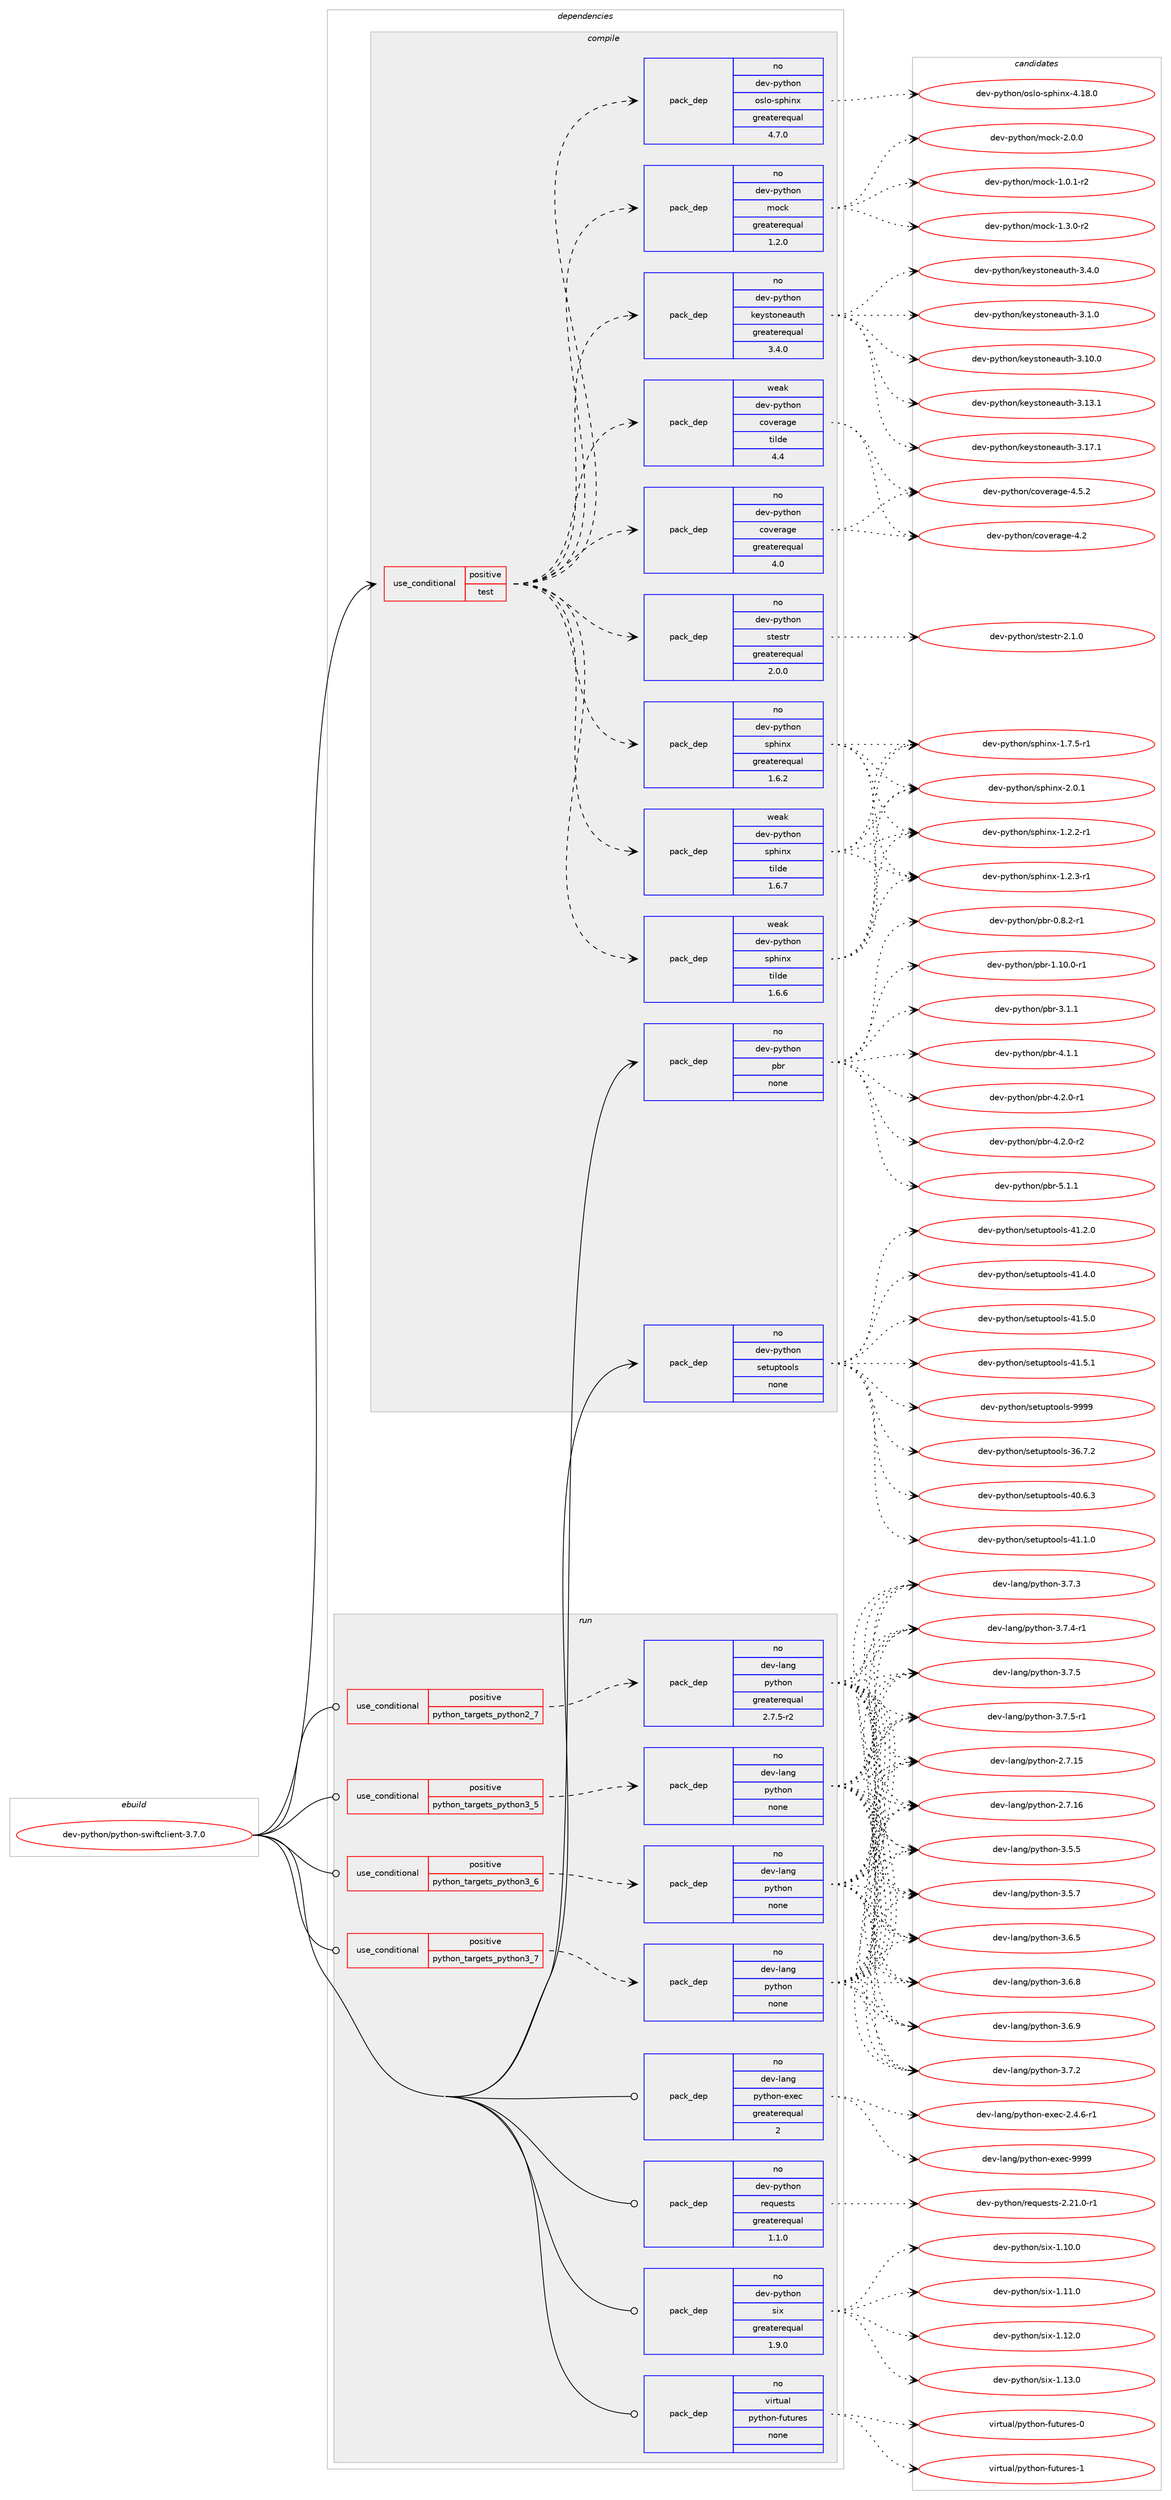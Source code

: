 digraph prolog {

# *************
# Graph options
# *************

newrank=true;
concentrate=true;
compound=true;
graph [rankdir=LR,fontname=Helvetica,fontsize=10,ranksep=1.5];#, ranksep=2.5, nodesep=0.2];
edge  [arrowhead=vee];
node  [fontname=Helvetica,fontsize=10];

# **********
# The ebuild
# **********

subgraph cluster_leftcol {
color=gray;
rank=same;
label=<<i>ebuild</i>>;
id [label="dev-python/python-swiftclient-3.7.0", color=red, width=4, href="../dev-python/python-swiftclient-3.7.0.svg"];
}

# ****************
# The dependencies
# ****************

subgraph cluster_midcol {
color=gray;
label=<<i>dependencies</i>>;
subgraph cluster_compile {
fillcolor="#eeeeee";
style=filled;
label=<<i>compile</i>>;
subgraph cond147924 {
dependency632945 [label=<<TABLE BORDER="0" CELLBORDER="1" CELLSPACING="0" CELLPADDING="4"><TR><TD ROWSPAN="3" CELLPADDING="10">use_conditional</TD></TR><TR><TD>positive</TD></TR><TR><TD>test</TD></TR></TABLE>>, shape=none, color=red];
subgraph pack473148 {
dependency632946 [label=<<TABLE BORDER="0" CELLBORDER="1" CELLSPACING="0" CELLPADDING="4" WIDTH="220"><TR><TD ROWSPAN="6" CELLPADDING="30">pack_dep</TD></TR><TR><TD WIDTH="110">no</TD></TR><TR><TD>dev-python</TD></TR><TR><TD>coverage</TD></TR><TR><TD>greaterequal</TD></TR><TR><TD>4.0</TD></TR></TABLE>>, shape=none, color=blue];
}
dependency632945:e -> dependency632946:w [weight=20,style="dashed",arrowhead="vee"];
subgraph pack473149 {
dependency632947 [label=<<TABLE BORDER="0" CELLBORDER="1" CELLSPACING="0" CELLPADDING="4" WIDTH="220"><TR><TD ROWSPAN="6" CELLPADDING="30">pack_dep</TD></TR><TR><TD WIDTH="110">weak</TD></TR><TR><TD>dev-python</TD></TR><TR><TD>coverage</TD></TR><TR><TD>tilde</TD></TR><TR><TD>4.4</TD></TR></TABLE>>, shape=none, color=blue];
}
dependency632945:e -> dependency632947:w [weight=20,style="dashed",arrowhead="vee"];
subgraph pack473150 {
dependency632948 [label=<<TABLE BORDER="0" CELLBORDER="1" CELLSPACING="0" CELLPADDING="4" WIDTH="220"><TR><TD ROWSPAN="6" CELLPADDING="30">pack_dep</TD></TR><TR><TD WIDTH="110">no</TD></TR><TR><TD>dev-python</TD></TR><TR><TD>keystoneauth</TD></TR><TR><TD>greaterequal</TD></TR><TR><TD>3.4.0</TD></TR></TABLE>>, shape=none, color=blue];
}
dependency632945:e -> dependency632948:w [weight=20,style="dashed",arrowhead="vee"];
subgraph pack473151 {
dependency632949 [label=<<TABLE BORDER="0" CELLBORDER="1" CELLSPACING="0" CELLPADDING="4" WIDTH="220"><TR><TD ROWSPAN="6" CELLPADDING="30">pack_dep</TD></TR><TR><TD WIDTH="110">no</TD></TR><TR><TD>dev-python</TD></TR><TR><TD>mock</TD></TR><TR><TD>greaterequal</TD></TR><TR><TD>1.2.0</TD></TR></TABLE>>, shape=none, color=blue];
}
dependency632945:e -> dependency632949:w [weight=20,style="dashed",arrowhead="vee"];
subgraph pack473152 {
dependency632950 [label=<<TABLE BORDER="0" CELLBORDER="1" CELLSPACING="0" CELLPADDING="4" WIDTH="220"><TR><TD ROWSPAN="6" CELLPADDING="30">pack_dep</TD></TR><TR><TD WIDTH="110">no</TD></TR><TR><TD>dev-python</TD></TR><TR><TD>oslo-sphinx</TD></TR><TR><TD>greaterequal</TD></TR><TR><TD>4.7.0</TD></TR></TABLE>>, shape=none, color=blue];
}
dependency632945:e -> dependency632950:w [weight=20,style="dashed",arrowhead="vee"];
subgraph pack473153 {
dependency632951 [label=<<TABLE BORDER="0" CELLBORDER="1" CELLSPACING="0" CELLPADDING="4" WIDTH="220"><TR><TD ROWSPAN="6" CELLPADDING="30">pack_dep</TD></TR><TR><TD WIDTH="110">no</TD></TR><TR><TD>dev-python</TD></TR><TR><TD>sphinx</TD></TR><TR><TD>greaterequal</TD></TR><TR><TD>1.6.2</TD></TR></TABLE>>, shape=none, color=blue];
}
dependency632945:e -> dependency632951:w [weight=20,style="dashed",arrowhead="vee"];
subgraph pack473154 {
dependency632952 [label=<<TABLE BORDER="0" CELLBORDER="1" CELLSPACING="0" CELLPADDING="4" WIDTH="220"><TR><TD ROWSPAN="6" CELLPADDING="30">pack_dep</TD></TR><TR><TD WIDTH="110">weak</TD></TR><TR><TD>dev-python</TD></TR><TR><TD>sphinx</TD></TR><TR><TD>tilde</TD></TR><TR><TD>1.6.6</TD></TR></TABLE>>, shape=none, color=blue];
}
dependency632945:e -> dependency632952:w [weight=20,style="dashed",arrowhead="vee"];
subgraph pack473155 {
dependency632953 [label=<<TABLE BORDER="0" CELLBORDER="1" CELLSPACING="0" CELLPADDING="4" WIDTH="220"><TR><TD ROWSPAN="6" CELLPADDING="30">pack_dep</TD></TR><TR><TD WIDTH="110">weak</TD></TR><TR><TD>dev-python</TD></TR><TR><TD>sphinx</TD></TR><TR><TD>tilde</TD></TR><TR><TD>1.6.7</TD></TR></TABLE>>, shape=none, color=blue];
}
dependency632945:e -> dependency632953:w [weight=20,style="dashed",arrowhead="vee"];
subgraph pack473156 {
dependency632954 [label=<<TABLE BORDER="0" CELLBORDER="1" CELLSPACING="0" CELLPADDING="4" WIDTH="220"><TR><TD ROWSPAN="6" CELLPADDING="30">pack_dep</TD></TR><TR><TD WIDTH="110">no</TD></TR><TR><TD>dev-python</TD></TR><TR><TD>stestr</TD></TR><TR><TD>greaterequal</TD></TR><TR><TD>2.0.0</TD></TR></TABLE>>, shape=none, color=blue];
}
dependency632945:e -> dependency632954:w [weight=20,style="dashed",arrowhead="vee"];
}
id:e -> dependency632945:w [weight=20,style="solid",arrowhead="vee"];
subgraph pack473157 {
dependency632955 [label=<<TABLE BORDER="0" CELLBORDER="1" CELLSPACING="0" CELLPADDING="4" WIDTH="220"><TR><TD ROWSPAN="6" CELLPADDING="30">pack_dep</TD></TR><TR><TD WIDTH="110">no</TD></TR><TR><TD>dev-python</TD></TR><TR><TD>pbr</TD></TR><TR><TD>none</TD></TR><TR><TD></TD></TR></TABLE>>, shape=none, color=blue];
}
id:e -> dependency632955:w [weight=20,style="solid",arrowhead="vee"];
subgraph pack473158 {
dependency632956 [label=<<TABLE BORDER="0" CELLBORDER="1" CELLSPACING="0" CELLPADDING="4" WIDTH="220"><TR><TD ROWSPAN="6" CELLPADDING="30">pack_dep</TD></TR><TR><TD WIDTH="110">no</TD></TR><TR><TD>dev-python</TD></TR><TR><TD>setuptools</TD></TR><TR><TD>none</TD></TR><TR><TD></TD></TR></TABLE>>, shape=none, color=blue];
}
id:e -> dependency632956:w [weight=20,style="solid",arrowhead="vee"];
}
subgraph cluster_compileandrun {
fillcolor="#eeeeee";
style=filled;
label=<<i>compile and run</i>>;
}
subgraph cluster_run {
fillcolor="#eeeeee";
style=filled;
label=<<i>run</i>>;
subgraph cond147925 {
dependency632957 [label=<<TABLE BORDER="0" CELLBORDER="1" CELLSPACING="0" CELLPADDING="4"><TR><TD ROWSPAN="3" CELLPADDING="10">use_conditional</TD></TR><TR><TD>positive</TD></TR><TR><TD>python_targets_python2_7</TD></TR></TABLE>>, shape=none, color=red];
subgraph pack473159 {
dependency632958 [label=<<TABLE BORDER="0" CELLBORDER="1" CELLSPACING="0" CELLPADDING="4" WIDTH="220"><TR><TD ROWSPAN="6" CELLPADDING="30">pack_dep</TD></TR><TR><TD WIDTH="110">no</TD></TR><TR><TD>dev-lang</TD></TR><TR><TD>python</TD></TR><TR><TD>greaterequal</TD></TR><TR><TD>2.7.5-r2</TD></TR></TABLE>>, shape=none, color=blue];
}
dependency632957:e -> dependency632958:w [weight=20,style="dashed",arrowhead="vee"];
}
id:e -> dependency632957:w [weight=20,style="solid",arrowhead="odot"];
subgraph cond147926 {
dependency632959 [label=<<TABLE BORDER="0" CELLBORDER="1" CELLSPACING="0" CELLPADDING="4"><TR><TD ROWSPAN="3" CELLPADDING="10">use_conditional</TD></TR><TR><TD>positive</TD></TR><TR><TD>python_targets_python3_5</TD></TR></TABLE>>, shape=none, color=red];
subgraph pack473160 {
dependency632960 [label=<<TABLE BORDER="0" CELLBORDER="1" CELLSPACING="0" CELLPADDING="4" WIDTH="220"><TR><TD ROWSPAN="6" CELLPADDING="30">pack_dep</TD></TR><TR><TD WIDTH="110">no</TD></TR><TR><TD>dev-lang</TD></TR><TR><TD>python</TD></TR><TR><TD>none</TD></TR><TR><TD></TD></TR></TABLE>>, shape=none, color=blue];
}
dependency632959:e -> dependency632960:w [weight=20,style="dashed",arrowhead="vee"];
}
id:e -> dependency632959:w [weight=20,style="solid",arrowhead="odot"];
subgraph cond147927 {
dependency632961 [label=<<TABLE BORDER="0" CELLBORDER="1" CELLSPACING="0" CELLPADDING="4"><TR><TD ROWSPAN="3" CELLPADDING="10">use_conditional</TD></TR><TR><TD>positive</TD></TR><TR><TD>python_targets_python3_6</TD></TR></TABLE>>, shape=none, color=red];
subgraph pack473161 {
dependency632962 [label=<<TABLE BORDER="0" CELLBORDER="1" CELLSPACING="0" CELLPADDING="4" WIDTH="220"><TR><TD ROWSPAN="6" CELLPADDING="30">pack_dep</TD></TR><TR><TD WIDTH="110">no</TD></TR><TR><TD>dev-lang</TD></TR><TR><TD>python</TD></TR><TR><TD>none</TD></TR><TR><TD></TD></TR></TABLE>>, shape=none, color=blue];
}
dependency632961:e -> dependency632962:w [weight=20,style="dashed",arrowhead="vee"];
}
id:e -> dependency632961:w [weight=20,style="solid",arrowhead="odot"];
subgraph cond147928 {
dependency632963 [label=<<TABLE BORDER="0" CELLBORDER="1" CELLSPACING="0" CELLPADDING="4"><TR><TD ROWSPAN="3" CELLPADDING="10">use_conditional</TD></TR><TR><TD>positive</TD></TR><TR><TD>python_targets_python3_7</TD></TR></TABLE>>, shape=none, color=red];
subgraph pack473162 {
dependency632964 [label=<<TABLE BORDER="0" CELLBORDER="1" CELLSPACING="0" CELLPADDING="4" WIDTH="220"><TR><TD ROWSPAN="6" CELLPADDING="30">pack_dep</TD></TR><TR><TD WIDTH="110">no</TD></TR><TR><TD>dev-lang</TD></TR><TR><TD>python</TD></TR><TR><TD>none</TD></TR><TR><TD></TD></TR></TABLE>>, shape=none, color=blue];
}
dependency632963:e -> dependency632964:w [weight=20,style="dashed",arrowhead="vee"];
}
id:e -> dependency632963:w [weight=20,style="solid",arrowhead="odot"];
subgraph pack473163 {
dependency632965 [label=<<TABLE BORDER="0" CELLBORDER="1" CELLSPACING="0" CELLPADDING="4" WIDTH="220"><TR><TD ROWSPAN="6" CELLPADDING="30">pack_dep</TD></TR><TR><TD WIDTH="110">no</TD></TR><TR><TD>dev-lang</TD></TR><TR><TD>python-exec</TD></TR><TR><TD>greaterequal</TD></TR><TR><TD>2</TD></TR></TABLE>>, shape=none, color=blue];
}
id:e -> dependency632965:w [weight=20,style="solid",arrowhead="odot"];
subgraph pack473164 {
dependency632966 [label=<<TABLE BORDER="0" CELLBORDER="1" CELLSPACING="0" CELLPADDING="4" WIDTH="220"><TR><TD ROWSPAN="6" CELLPADDING="30">pack_dep</TD></TR><TR><TD WIDTH="110">no</TD></TR><TR><TD>dev-python</TD></TR><TR><TD>requests</TD></TR><TR><TD>greaterequal</TD></TR><TR><TD>1.1.0</TD></TR></TABLE>>, shape=none, color=blue];
}
id:e -> dependency632966:w [weight=20,style="solid",arrowhead="odot"];
subgraph pack473165 {
dependency632967 [label=<<TABLE BORDER="0" CELLBORDER="1" CELLSPACING="0" CELLPADDING="4" WIDTH="220"><TR><TD ROWSPAN="6" CELLPADDING="30">pack_dep</TD></TR><TR><TD WIDTH="110">no</TD></TR><TR><TD>dev-python</TD></TR><TR><TD>six</TD></TR><TR><TD>greaterequal</TD></TR><TR><TD>1.9.0</TD></TR></TABLE>>, shape=none, color=blue];
}
id:e -> dependency632967:w [weight=20,style="solid",arrowhead="odot"];
subgraph pack473166 {
dependency632968 [label=<<TABLE BORDER="0" CELLBORDER="1" CELLSPACING="0" CELLPADDING="4" WIDTH="220"><TR><TD ROWSPAN="6" CELLPADDING="30">pack_dep</TD></TR><TR><TD WIDTH="110">no</TD></TR><TR><TD>virtual</TD></TR><TR><TD>python-futures</TD></TR><TR><TD>none</TD></TR><TR><TD></TD></TR></TABLE>>, shape=none, color=blue];
}
id:e -> dependency632968:w [weight=20,style="solid",arrowhead="odot"];
}
}

# **************
# The candidates
# **************

subgraph cluster_choices {
rank=same;
color=gray;
label=<<i>candidates</i>>;

subgraph choice473148 {
color=black;
nodesep=1;
choice1001011184511212111610411111047991111181011149710310145524650 [label="dev-python/coverage-4.2", color=red, width=4,href="../dev-python/coverage-4.2.svg"];
choice10010111845112121116104111110479911111810111497103101455246534650 [label="dev-python/coverage-4.5.2", color=red, width=4,href="../dev-python/coverage-4.5.2.svg"];
dependency632946:e -> choice1001011184511212111610411111047991111181011149710310145524650:w [style=dotted,weight="100"];
dependency632946:e -> choice10010111845112121116104111110479911111810111497103101455246534650:w [style=dotted,weight="100"];
}
subgraph choice473149 {
color=black;
nodesep=1;
choice1001011184511212111610411111047991111181011149710310145524650 [label="dev-python/coverage-4.2", color=red, width=4,href="../dev-python/coverage-4.2.svg"];
choice10010111845112121116104111110479911111810111497103101455246534650 [label="dev-python/coverage-4.5.2", color=red, width=4,href="../dev-python/coverage-4.5.2.svg"];
dependency632947:e -> choice1001011184511212111610411111047991111181011149710310145524650:w [style=dotted,weight="100"];
dependency632947:e -> choice10010111845112121116104111110479911111810111497103101455246534650:w [style=dotted,weight="100"];
}
subgraph choice473150 {
color=black;
nodesep=1;
choice100101118451121211161041111104710710112111511611111010197117116104455146494648 [label="dev-python/keystoneauth-3.1.0", color=red, width=4,href="../dev-python/keystoneauth-3.1.0.svg"];
choice10010111845112121116104111110471071011211151161111101019711711610445514649484648 [label="dev-python/keystoneauth-3.10.0", color=red, width=4,href="../dev-python/keystoneauth-3.10.0.svg"];
choice10010111845112121116104111110471071011211151161111101019711711610445514649514649 [label="dev-python/keystoneauth-3.13.1", color=red, width=4,href="../dev-python/keystoneauth-3.13.1.svg"];
choice10010111845112121116104111110471071011211151161111101019711711610445514649554649 [label="dev-python/keystoneauth-3.17.1", color=red, width=4,href="../dev-python/keystoneauth-3.17.1.svg"];
choice100101118451121211161041111104710710112111511611111010197117116104455146524648 [label="dev-python/keystoneauth-3.4.0", color=red, width=4,href="../dev-python/keystoneauth-3.4.0.svg"];
dependency632948:e -> choice100101118451121211161041111104710710112111511611111010197117116104455146494648:w [style=dotted,weight="100"];
dependency632948:e -> choice10010111845112121116104111110471071011211151161111101019711711610445514649484648:w [style=dotted,weight="100"];
dependency632948:e -> choice10010111845112121116104111110471071011211151161111101019711711610445514649514649:w [style=dotted,weight="100"];
dependency632948:e -> choice10010111845112121116104111110471071011211151161111101019711711610445514649554649:w [style=dotted,weight="100"];
dependency632948:e -> choice100101118451121211161041111104710710112111511611111010197117116104455146524648:w [style=dotted,weight="100"];
}
subgraph choice473151 {
color=black;
nodesep=1;
choice1001011184511212111610411111047109111991074549464846494511450 [label="dev-python/mock-1.0.1-r2", color=red, width=4,href="../dev-python/mock-1.0.1-r2.svg"];
choice1001011184511212111610411111047109111991074549465146484511450 [label="dev-python/mock-1.3.0-r2", color=red, width=4,href="../dev-python/mock-1.3.0-r2.svg"];
choice100101118451121211161041111104710911199107455046484648 [label="dev-python/mock-2.0.0", color=red, width=4,href="../dev-python/mock-2.0.0.svg"];
dependency632949:e -> choice1001011184511212111610411111047109111991074549464846494511450:w [style=dotted,weight="100"];
dependency632949:e -> choice1001011184511212111610411111047109111991074549465146484511450:w [style=dotted,weight="100"];
dependency632949:e -> choice100101118451121211161041111104710911199107455046484648:w [style=dotted,weight="100"];
}
subgraph choice473152 {
color=black;
nodesep=1;
choice10010111845112121116104111110471111151081114511511210410511012045524649564648 [label="dev-python/oslo-sphinx-4.18.0", color=red, width=4,href="../dev-python/oslo-sphinx-4.18.0.svg"];
dependency632950:e -> choice10010111845112121116104111110471111151081114511511210410511012045524649564648:w [style=dotted,weight="100"];
}
subgraph choice473153 {
color=black;
nodesep=1;
choice10010111845112121116104111110471151121041051101204549465046504511449 [label="dev-python/sphinx-1.2.2-r1", color=red, width=4,href="../dev-python/sphinx-1.2.2-r1.svg"];
choice10010111845112121116104111110471151121041051101204549465046514511449 [label="dev-python/sphinx-1.2.3-r1", color=red, width=4,href="../dev-python/sphinx-1.2.3-r1.svg"];
choice10010111845112121116104111110471151121041051101204549465546534511449 [label="dev-python/sphinx-1.7.5-r1", color=red, width=4,href="../dev-python/sphinx-1.7.5-r1.svg"];
choice1001011184511212111610411111047115112104105110120455046484649 [label="dev-python/sphinx-2.0.1", color=red, width=4,href="../dev-python/sphinx-2.0.1.svg"];
dependency632951:e -> choice10010111845112121116104111110471151121041051101204549465046504511449:w [style=dotted,weight="100"];
dependency632951:e -> choice10010111845112121116104111110471151121041051101204549465046514511449:w [style=dotted,weight="100"];
dependency632951:e -> choice10010111845112121116104111110471151121041051101204549465546534511449:w [style=dotted,weight="100"];
dependency632951:e -> choice1001011184511212111610411111047115112104105110120455046484649:w [style=dotted,weight="100"];
}
subgraph choice473154 {
color=black;
nodesep=1;
choice10010111845112121116104111110471151121041051101204549465046504511449 [label="dev-python/sphinx-1.2.2-r1", color=red, width=4,href="../dev-python/sphinx-1.2.2-r1.svg"];
choice10010111845112121116104111110471151121041051101204549465046514511449 [label="dev-python/sphinx-1.2.3-r1", color=red, width=4,href="../dev-python/sphinx-1.2.3-r1.svg"];
choice10010111845112121116104111110471151121041051101204549465546534511449 [label="dev-python/sphinx-1.7.5-r1", color=red, width=4,href="../dev-python/sphinx-1.7.5-r1.svg"];
choice1001011184511212111610411111047115112104105110120455046484649 [label="dev-python/sphinx-2.0.1", color=red, width=4,href="../dev-python/sphinx-2.0.1.svg"];
dependency632952:e -> choice10010111845112121116104111110471151121041051101204549465046504511449:w [style=dotted,weight="100"];
dependency632952:e -> choice10010111845112121116104111110471151121041051101204549465046514511449:w [style=dotted,weight="100"];
dependency632952:e -> choice10010111845112121116104111110471151121041051101204549465546534511449:w [style=dotted,weight="100"];
dependency632952:e -> choice1001011184511212111610411111047115112104105110120455046484649:w [style=dotted,weight="100"];
}
subgraph choice473155 {
color=black;
nodesep=1;
choice10010111845112121116104111110471151121041051101204549465046504511449 [label="dev-python/sphinx-1.2.2-r1", color=red, width=4,href="../dev-python/sphinx-1.2.2-r1.svg"];
choice10010111845112121116104111110471151121041051101204549465046514511449 [label="dev-python/sphinx-1.2.3-r1", color=red, width=4,href="../dev-python/sphinx-1.2.3-r1.svg"];
choice10010111845112121116104111110471151121041051101204549465546534511449 [label="dev-python/sphinx-1.7.5-r1", color=red, width=4,href="../dev-python/sphinx-1.7.5-r1.svg"];
choice1001011184511212111610411111047115112104105110120455046484649 [label="dev-python/sphinx-2.0.1", color=red, width=4,href="../dev-python/sphinx-2.0.1.svg"];
dependency632953:e -> choice10010111845112121116104111110471151121041051101204549465046504511449:w [style=dotted,weight="100"];
dependency632953:e -> choice10010111845112121116104111110471151121041051101204549465046514511449:w [style=dotted,weight="100"];
dependency632953:e -> choice10010111845112121116104111110471151121041051101204549465546534511449:w [style=dotted,weight="100"];
dependency632953:e -> choice1001011184511212111610411111047115112104105110120455046484649:w [style=dotted,weight="100"];
}
subgraph choice473156 {
color=black;
nodesep=1;
choice1001011184511212111610411111047115116101115116114455046494648 [label="dev-python/stestr-2.1.0", color=red, width=4,href="../dev-python/stestr-2.1.0.svg"];
dependency632954:e -> choice1001011184511212111610411111047115116101115116114455046494648:w [style=dotted,weight="100"];
}
subgraph choice473157 {
color=black;
nodesep=1;
choice1001011184511212111610411111047112981144548465646504511449 [label="dev-python/pbr-0.8.2-r1", color=red, width=4,href="../dev-python/pbr-0.8.2-r1.svg"];
choice100101118451121211161041111104711298114454946494846484511449 [label="dev-python/pbr-1.10.0-r1", color=red, width=4,href="../dev-python/pbr-1.10.0-r1.svg"];
choice100101118451121211161041111104711298114455146494649 [label="dev-python/pbr-3.1.1", color=red, width=4,href="../dev-python/pbr-3.1.1.svg"];
choice100101118451121211161041111104711298114455246494649 [label="dev-python/pbr-4.1.1", color=red, width=4,href="../dev-python/pbr-4.1.1.svg"];
choice1001011184511212111610411111047112981144552465046484511449 [label="dev-python/pbr-4.2.0-r1", color=red, width=4,href="../dev-python/pbr-4.2.0-r1.svg"];
choice1001011184511212111610411111047112981144552465046484511450 [label="dev-python/pbr-4.2.0-r2", color=red, width=4,href="../dev-python/pbr-4.2.0-r2.svg"];
choice100101118451121211161041111104711298114455346494649 [label="dev-python/pbr-5.1.1", color=red, width=4,href="../dev-python/pbr-5.1.1.svg"];
dependency632955:e -> choice1001011184511212111610411111047112981144548465646504511449:w [style=dotted,weight="100"];
dependency632955:e -> choice100101118451121211161041111104711298114454946494846484511449:w [style=dotted,weight="100"];
dependency632955:e -> choice100101118451121211161041111104711298114455146494649:w [style=dotted,weight="100"];
dependency632955:e -> choice100101118451121211161041111104711298114455246494649:w [style=dotted,weight="100"];
dependency632955:e -> choice1001011184511212111610411111047112981144552465046484511449:w [style=dotted,weight="100"];
dependency632955:e -> choice1001011184511212111610411111047112981144552465046484511450:w [style=dotted,weight="100"];
dependency632955:e -> choice100101118451121211161041111104711298114455346494649:w [style=dotted,weight="100"];
}
subgraph choice473158 {
color=black;
nodesep=1;
choice100101118451121211161041111104711510111611711211611111110811545515446554650 [label="dev-python/setuptools-36.7.2", color=red, width=4,href="../dev-python/setuptools-36.7.2.svg"];
choice100101118451121211161041111104711510111611711211611111110811545524846544651 [label="dev-python/setuptools-40.6.3", color=red, width=4,href="../dev-python/setuptools-40.6.3.svg"];
choice100101118451121211161041111104711510111611711211611111110811545524946494648 [label="dev-python/setuptools-41.1.0", color=red, width=4,href="../dev-python/setuptools-41.1.0.svg"];
choice100101118451121211161041111104711510111611711211611111110811545524946504648 [label="dev-python/setuptools-41.2.0", color=red, width=4,href="../dev-python/setuptools-41.2.0.svg"];
choice100101118451121211161041111104711510111611711211611111110811545524946524648 [label="dev-python/setuptools-41.4.0", color=red, width=4,href="../dev-python/setuptools-41.4.0.svg"];
choice100101118451121211161041111104711510111611711211611111110811545524946534648 [label="dev-python/setuptools-41.5.0", color=red, width=4,href="../dev-python/setuptools-41.5.0.svg"];
choice100101118451121211161041111104711510111611711211611111110811545524946534649 [label="dev-python/setuptools-41.5.1", color=red, width=4,href="../dev-python/setuptools-41.5.1.svg"];
choice10010111845112121116104111110471151011161171121161111111081154557575757 [label="dev-python/setuptools-9999", color=red, width=4,href="../dev-python/setuptools-9999.svg"];
dependency632956:e -> choice100101118451121211161041111104711510111611711211611111110811545515446554650:w [style=dotted,weight="100"];
dependency632956:e -> choice100101118451121211161041111104711510111611711211611111110811545524846544651:w [style=dotted,weight="100"];
dependency632956:e -> choice100101118451121211161041111104711510111611711211611111110811545524946494648:w [style=dotted,weight="100"];
dependency632956:e -> choice100101118451121211161041111104711510111611711211611111110811545524946504648:w [style=dotted,weight="100"];
dependency632956:e -> choice100101118451121211161041111104711510111611711211611111110811545524946524648:w [style=dotted,weight="100"];
dependency632956:e -> choice100101118451121211161041111104711510111611711211611111110811545524946534648:w [style=dotted,weight="100"];
dependency632956:e -> choice100101118451121211161041111104711510111611711211611111110811545524946534649:w [style=dotted,weight="100"];
dependency632956:e -> choice10010111845112121116104111110471151011161171121161111111081154557575757:w [style=dotted,weight="100"];
}
subgraph choice473159 {
color=black;
nodesep=1;
choice10010111845108971101034711212111610411111045504655464953 [label="dev-lang/python-2.7.15", color=red, width=4,href="../dev-lang/python-2.7.15.svg"];
choice10010111845108971101034711212111610411111045504655464954 [label="dev-lang/python-2.7.16", color=red, width=4,href="../dev-lang/python-2.7.16.svg"];
choice100101118451089711010347112121116104111110455146534653 [label="dev-lang/python-3.5.5", color=red, width=4,href="../dev-lang/python-3.5.5.svg"];
choice100101118451089711010347112121116104111110455146534655 [label="dev-lang/python-3.5.7", color=red, width=4,href="../dev-lang/python-3.5.7.svg"];
choice100101118451089711010347112121116104111110455146544653 [label="dev-lang/python-3.6.5", color=red, width=4,href="../dev-lang/python-3.6.5.svg"];
choice100101118451089711010347112121116104111110455146544656 [label="dev-lang/python-3.6.8", color=red, width=4,href="../dev-lang/python-3.6.8.svg"];
choice100101118451089711010347112121116104111110455146544657 [label="dev-lang/python-3.6.9", color=red, width=4,href="../dev-lang/python-3.6.9.svg"];
choice100101118451089711010347112121116104111110455146554650 [label="dev-lang/python-3.7.2", color=red, width=4,href="../dev-lang/python-3.7.2.svg"];
choice100101118451089711010347112121116104111110455146554651 [label="dev-lang/python-3.7.3", color=red, width=4,href="../dev-lang/python-3.7.3.svg"];
choice1001011184510897110103471121211161041111104551465546524511449 [label="dev-lang/python-3.7.4-r1", color=red, width=4,href="../dev-lang/python-3.7.4-r1.svg"];
choice100101118451089711010347112121116104111110455146554653 [label="dev-lang/python-3.7.5", color=red, width=4,href="../dev-lang/python-3.7.5.svg"];
choice1001011184510897110103471121211161041111104551465546534511449 [label="dev-lang/python-3.7.5-r1", color=red, width=4,href="../dev-lang/python-3.7.5-r1.svg"];
dependency632958:e -> choice10010111845108971101034711212111610411111045504655464953:w [style=dotted,weight="100"];
dependency632958:e -> choice10010111845108971101034711212111610411111045504655464954:w [style=dotted,weight="100"];
dependency632958:e -> choice100101118451089711010347112121116104111110455146534653:w [style=dotted,weight="100"];
dependency632958:e -> choice100101118451089711010347112121116104111110455146534655:w [style=dotted,weight="100"];
dependency632958:e -> choice100101118451089711010347112121116104111110455146544653:w [style=dotted,weight="100"];
dependency632958:e -> choice100101118451089711010347112121116104111110455146544656:w [style=dotted,weight="100"];
dependency632958:e -> choice100101118451089711010347112121116104111110455146544657:w [style=dotted,weight="100"];
dependency632958:e -> choice100101118451089711010347112121116104111110455146554650:w [style=dotted,weight="100"];
dependency632958:e -> choice100101118451089711010347112121116104111110455146554651:w [style=dotted,weight="100"];
dependency632958:e -> choice1001011184510897110103471121211161041111104551465546524511449:w [style=dotted,weight="100"];
dependency632958:e -> choice100101118451089711010347112121116104111110455146554653:w [style=dotted,weight="100"];
dependency632958:e -> choice1001011184510897110103471121211161041111104551465546534511449:w [style=dotted,weight="100"];
}
subgraph choice473160 {
color=black;
nodesep=1;
choice10010111845108971101034711212111610411111045504655464953 [label="dev-lang/python-2.7.15", color=red, width=4,href="../dev-lang/python-2.7.15.svg"];
choice10010111845108971101034711212111610411111045504655464954 [label="dev-lang/python-2.7.16", color=red, width=4,href="../dev-lang/python-2.7.16.svg"];
choice100101118451089711010347112121116104111110455146534653 [label="dev-lang/python-3.5.5", color=red, width=4,href="../dev-lang/python-3.5.5.svg"];
choice100101118451089711010347112121116104111110455146534655 [label="dev-lang/python-3.5.7", color=red, width=4,href="../dev-lang/python-3.5.7.svg"];
choice100101118451089711010347112121116104111110455146544653 [label="dev-lang/python-3.6.5", color=red, width=4,href="../dev-lang/python-3.6.5.svg"];
choice100101118451089711010347112121116104111110455146544656 [label="dev-lang/python-3.6.8", color=red, width=4,href="../dev-lang/python-3.6.8.svg"];
choice100101118451089711010347112121116104111110455146544657 [label="dev-lang/python-3.6.9", color=red, width=4,href="../dev-lang/python-3.6.9.svg"];
choice100101118451089711010347112121116104111110455146554650 [label="dev-lang/python-3.7.2", color=red, width=4,href="../dev-lang/python-3.7.2.svg"];
choice100101118451089711010347112121116104111110455146554651 [label="dev-lang/python-3.7.3", color=red, width=4,href="../dev-lang/python-3.7.3.svg"];
choice1001011184510897110103471121211161041111104551465546524511449 [label="dev-lang/python-3.7.4-r1", color=red, width=4,href="../dev-lang/python-3.7.4-r1.svg"];
choice100101118451089711010347112121116104111110455146554653 [label="dev-lang/python-3.7.5", color=red, width=4,href="../dev-lang/python-3.7.5.svg"];
choice1001011184510897110103471121211161041111104551465546534511449 [label="dev-lang/python-3.7.5-r1", color=red, width=4,href="../dev-lang/python-3.7.5-r1.svg"];
dependency632960:e -> choice10010111845108971101034711212111610411111045504655464953:w [style=dotted,weight="100"];
dependency632960:e -> choice10010111845108971101034711212111610411111045504655464954:w [style=dotted,weight="100"];
dependency632960:e -> choice100101118451089711010347112121116104111110455146534653:w [style=dotted,weight="100"];
dependency632960:e -> choice100101118451089711010347112121116104111110455146534655:w [style=dotted,weight="100"];
dependency632960:e -> choice100101118451089711010347112121116104111110455146544653:w [style=dotted,weight="100"];
dependency632960:e -> choice100101118451089711010347112121116104111110455146544656:w [style=dotted,weight="100"];
dependency632960:e -> choice100101118451089711010347112121116104111110455146544657:w [style=dotted,weight="100"];
dependency632960:e -> choice100101118451089711010347112121116104111110455146554650:w [style=dotted,weight="100"];
dependency632960:e -> choice100101118451089711010347112121116104111110455146554651:w [style=dotted,weight="100"];
dependency632960:e -> choice1001011184510897110103471121211161041111104551465546524511449:w [style=dotted,weight="100"];
dependency632960:e -> choice100101118451089711010347112121116104111110455146554653:w [style=dotted,weight="100"];
dependency632960:e -> choice1001011184510897110103471121211161041111104551465546534511449:w [style=dotted,weight="100"];
}
subgraph choice473161 {
color=black;
nodesep=1;
choice10010111845108971101034711212111610411111045504655464953 [label="dev-lang/python-2.7.15", color=red, width=4,href="../dev-lang/python-2.7.15.svg"];
choice10010111845108971101034711212111610411111045504655464954 [label="dev-lang/python-2.7.16", color=red, width=4,href="../dev-lang/python-2.7.16.svg"];
choice100101118451089711010347112121116104111110455146534653 [label="dev-lang/python-3.5.5", color=red, width=4,href="../dev-lang/python-3.5.5.svg"];
choice100101118451089711010347112121116104111110455146534655 [label="dev-lang/python-3.5.7", color=red, width=4,href="../dev-lang/python-3.5.7.svg"];
choice100101118451089711010347112121116104111110455146544653 [label="dev-lang/python-3.6.5", color=red, width=4,href="../dev-lang/python-3.6.5.svg"];
choice100101118451089711010347112121116104111110455146544656 [label="dev-lang/python-3.6.8", color=red, width=4,href="../dev-lang/python-3.6.8.svg"];
choice100101118451089711010347112121116104111110455146544657 [label="dev-lang/python-3.6.9", color=red, width=4,href="../dev-lang/python-3.6.9.svg"];
choice100101118451089711010347112121116104111110455146554650 [label="dev-lang/python-3.7.2", color=red, width=4,href="../dev-lang/python-3.7.2.svg"];
choice100101118451089711010347112121116104111110455146554651 [label="dev-lang/python-3.7.3", color=red, width=4,href="../dev-lang/python-3.7.3.svg"];
choice1001011184510897110103471121211161041111104551465546524511449 [label="dev-lang/python-3.7.4-r1", color=red, width=4,href="../dev-lang/python-3.7.4-r1.svg"];
choice100101118451089711010347112121116104111110455146554653 [label="dev-lang/python-3.7.5", color=red, width=4,href="../dev-lang/python-3.7.5.svg"];
choice1001011184510897110103471121211161041111104551465546534511449 [label="dev-lang/python-3.7.5-r1", color=red, width=4,href="../dev-lang/python-3.7.5-r1.svg"];
dependency632962:e -> choice10010111845108971101034711212111610411111045504655464953:w [style=dotted,weight="100"];
dependency632962:e -> choice10010111845108971101034711212111610411111045504655464954:w [style=dotted,weight="100"];
dependency632962:e -> choice100101118451089711010347112121116104111110455146534653:w [style=dotted,weight="100"];
dependency632962:e -> choice100101118451089711010347112121116104111110455146534655:w [style=dotted,weight="100"];
dependency632962:e -> choice100101118451089711010347112121116104111110455146544653:w [style=dotted,weight="100"];
dependency632962:e -> choice100101118451089711010347112121116104111110455146544656:w [style=dotted,weight="100"];
dependency632962:e -> choice100101118451089711010347112121116104111110455146544657:w [style=dotted,weight="100"];
dependency632962:e -> choice100101118451089711010347112121116104111110455146554650:w [style=dotted,weight="100"];
dependency632962:e -> choice100101118451089711010347112121116104111110455146554651:w [style=dotted,weight="100"];
dependency632962:e -> choice1001011184510897110103471121211161041111104551465546524511449:w [style=dotted,weight="100"];
dependency632962:e -> choice100101118451089711010347112121116104111110455146554653:w [style=dotted,weight="100"];
dependency632962:e -> choice1001011184510897110103471121211161041111104551465546534511449:w [style=dotted,weight="100"];
}
subgraph choice473162 {
color=black;
nodesep=1;
choice10010111845108971101034711212111610411111045504655464953 [label="dev-lang/python-2.7.15", color=red, width=4,href="../dev-lang/python-2.7.15.svg"];
choice10010111845108971101034711212111610411111045504655464954 [label="dev-lang/python-2.7.16", color=red, width=4,href="../dev-lang/python-2.7.16.svg"];
choice100101118451089711010347112121116104111110455146534653 [label="dev-lang/python-3.5.5", color=red, width=4,href="../dev-lang/python-3.5.5.svg"];
choice100101118451089711010347112121116104111110455146534655 [label="dev-lang/python-3.5.7", color=red, width=4,href="../dev-lang/python-3.5.7.svg"];
choice100101118451089711010347112121116104111110455146544653 [label="dev-lang/python-3.6.5", color=red, width=4,href="../dev-lang/python-3.6.5.svg"];
choice100101118451089711010347112121116104111110455146544656 [label="dev-lang/python-3.6.8", color=red, width=4,href="../dev-lang/python-3.6.8.svg"];
choice100101118451089711010347112121116104111110455146544657 [label="dev-lang/python-3.6.9", color=red, width=4,href="../dev-lang/python-3.6.9.svg"];
choice100101118451089711010347112121116104111110455146554650 [label="dev-lang/python-3.7.2", color=red, width=4,href="../dev-lang/python-3.7.2.svg"];
choice100101118451089711010347112121116104111110455146554651 [label="dev-lang/python-3.7.3", color=red, width=4,href="../dev-lang/python-3.7.3.svg"];
choice1001011184510897110103471121211161041111104551465546524511449 [label="dev-lang/python-3.7.4-r1", color=red, width=4,href="../dev-lang/python-3.7.4-r1.svg"];
choice100101118451089711010347112121116104111110455146554653 [label="dev-lang/python-3.7.5", color=red, width=4,href="../dev-lang/python-3.7.5.svg"];
choice1001011184510897110103471121211161041111104551465546534511449 [label="dev-lang/python-3.7.5-r1", color=red, width=4,href="../dev-lang/python-3.7.5-r1.svg"];
dependency632964:e -> choice10010111845108971101034711212111610411111045504655464953:w [style=dotted,weight="100"];
dependency632964:e -> choice10010111845108971101034711212111610411111045504655464954:w [style=dotted,weight="100"];
dependency632964:e -> choice100101118451089711010347112121116104111110455146534653:w [style=dotted,weight="100"];
dependency632964:e -> choice100101118451089711010347112121116104111110455146534655:w [style=dotted,weight="100"];
dependency632964:e -> choice100101118451089711010347112121116104111110455146544653:w [style=dotted,weight="100"];
dependency632964:e -> choice100101118451089711010347112121116104111110455146544656:w [style=dotted,weight="100"];
dependency632964:e -> choice100101118451089711010347112121116104111110455146544657:w [style=dotted,weight="100"];
dependency632964:e -> choice100101118451089711010347112121116104111110455146554650:w [style=dotted,weight="100"];
dependency632964:e -> choice100101118451089711010347112121116104111110455146554651:w [style=dotted,weight="100"];
dependency632964:e -> choice1001011184510897110103471121211161041111104551465546524511449:w [style=dotted,weight="100"];
dependency632964:e -> choice100101118451089711010347112121116104111110455146554653:w [style=dotted,weight="100"];
dependency632964:e -> choice1001011184510897110103471121211161041111104551465546534511449:w [style=dotted,weight="100"];
}
subgraph choice473163 {
color=black;
nodesep=1;
choice10010111845108971101034711212111610411111045101120101994550465246544511449 [label="dev-lang/python-exec-2.4.6-r1", color=red, width=4,href="../dev-lang/python-exec-2.4.6-r1.svg"];
choice10010111845108971101034711212111610411111045101120101994557575757 [label="dev-lang/python-exec-9999", color=red, width=4,href="../dev-lang/python-exec-9999.svg"];
dependency632965:e -> choice10010111845108971101034711212111610411111045101120101994550465246544511449:w [style=dotted,weight="100"];
dependency632965:e -> choice10010111845108971101034711212111610411111045101120101994557575757:w [style=dotted,weight="100"];
}
subgraph choice473164 {
color=black;
nodesep=1;
choice1001011184511212111610411111047114101113117101115116115455046504946484511449 [label="dev-python/requests-2.21.0-r1", color=red, width=4,href="../dev-python/requests-2.21.0-r1.svg"];
dependency632966:e -> choice1001011184511212111610411111047114101113117101115116115455046504946484511449:w [style=dotted,weight="100"];
}
subgraph choice473165 {
color=black;
nodesep=1;
choice100101118451121211161041111104711510512045494649484648 [label="dev-python/six-1.10.0", color=red, width=4,href="../dev-python/six-1.10.0.svg"];
choice100101118451121211161041111104711510512045494649494648 [label="dev-python/six-1.11.0", color=red, width=4,href="../dev-python/six-1.11.0.svg"];
choice100101118451121211161041111104711510512045494649504648 [label="dev-python/six-1.12.0", color=red, width=4,href="../dev-python/six-1.12.0.svg"];
choice100101118451121211161041111104711510512045494649514648 [label="dev-python/six-1.13.0", color=red, width=4,href="../dev-python/six-1.13.0.svg"];
dependency632967:e -> choice100101118451121211161041111104711510512045494649484648:w [style=dotted,weight="100"];
dependency632967:e -> choice100101118451121211161041111104711510512045494649494648:w [style=dotted,weight="100"];
dependency632967:e -> choice100101118451121211161041111104711510512045494649504648:w [style=dotted,weight="100"];
dependency632967:e -> choice100101118451121211161041111104711510512045494649514648:w [style=dotted,weight="100"];
}
subgraph choice473166 {
color=black;
nodesep=1;
choice1181051141161179710847112121116104111110451021171161171141011154548 [label="virtual/python-futures-0", color=red, width=4,href="../virtual/python-futures-0.svg"];
choice1181051141161179710847112121116104111110451021171161171141011154549 [label="virtual/python-futures-1", color=red, width=4,href="../virtual/python-futures-1.svg"];
dependency632968:e -> choice1181051141161179710847112121116104111110451021171161171141011154548:w [style=dotted,weight="100"];
dependency632968:e -> choice1181051141161179710847112121116104111110451021171161171141011154549:w [style=dotted,weight="100"];
}
}

}
